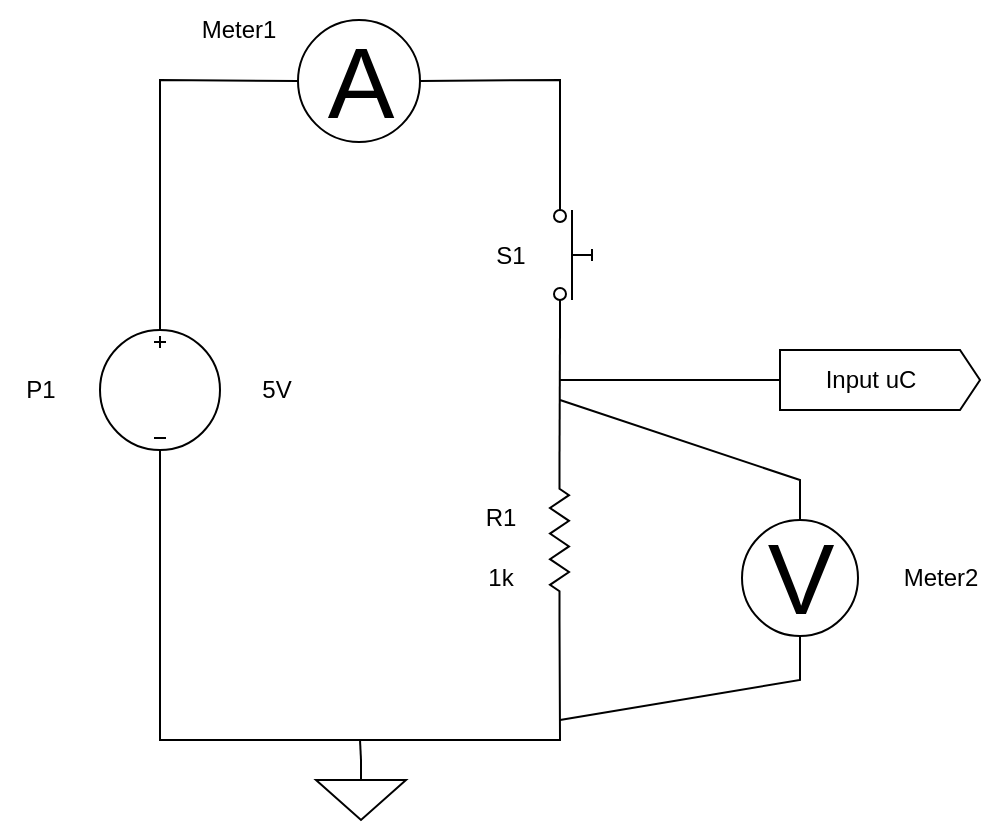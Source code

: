 <mxfile version="20.8.16" type="device"><diagram name="Página-1" id="3-eEOpJhiq3-GOGiaumN"><mxGraphModel dx="607" dy="367" grid="1" gridSize="10" guides="1" tooltips="1" connect="1" arrows="1" fold="1" page="1" pageScale="1" pageWidth="827" pageHeight="1169" math="0" shadow="0"><root><mxCell id="0"/><mxCell id="1" parent="0"/><mxCell id="NP1wsTV7qMddUzpKpG0j-4" value="" style="pointerEvents=1;verticalLabelPosition=bottom;shadow=0;dashed=0;align=center;html=1;verticalAlign=top;shape=mxgraph.electrical.signal_sources.source;aspect=fixed;points=[[0.5,0,0],[1,0.5,0],[0.5,1,0],[0,0.5,0]];elSignalType=dc3;" parent="1" vertex="1"><mxGeometry x="50" y="325" width="60" height="60" as="geometry"/></mxCell><mxCell id="NP1wsTV7qMddUzpKpG0j-11" value="" style="pointerEvents=1;verticalLabelPosition=bottom;shadow=0;dashed=0;align=center;html=1;verticalAlign=top;shape=mxgraph.electrical.signal_sources.signal_ground;" parent="1" vertex="1"><mxGeometry x="158" y="540" width="45" height="30" as="geometry"/></mxCell><mxCell id="NP1wsTV7qMddUzpKpG0j-37" value="R1" style="text;html=1;align=center;verticalAlign=middle;resizable=0;points=[];autosize=1;strokeColor=none;fillColor=none;" parent="1" vertex="1"><mxGeometry x="230" y="404" width="40" height="30" as="geometry"/></mxCell><mxCell id="NP1wsTV7qMddUzpKpG0j-42" value="1k" style="text;html=1;align=center;verticalAlign=middle;resizable=0;points=[];autosize=1;strokeColor=none;fillColor=none;" parent="1" vertex="1"><mxGeometry x="230" y="434" width="40" height="30" as="geometry"/></mxCell><mxCell id="NP1wsTV7qMddUzpKpG0j-46" value="Meter2" style="text;html=1;align=center;verticalAlign=middle;resizable=0;points=[];autosize=1;strokeColor=none;fillColor=none;" parent="1" vertex="1"><mxGeometry x="440" y="434" width="60" height="30" as="geometry"/></mxCell><mxCell id="NP1wsTV7qMddUzpKpG0j-48" value="P1" style="text;html=1;align=center;verticalAlign=middle;resizable=0;points=[];autosize=1;strokeColor=none;fillColor=none;" parent="1" vertex="1"><mxGeometry y="340" width="40" height="30" as="geometry"/></mxCell><mxCell id="NP1wsTV7qMddUzpKpG0j-50" value="A" style="verticalLabelPosition=middle;shadow=0;dashed=0;align=center;html=1;verticalAlign=middle;strokeWidth=1;shape=ellipse;aspect=fixed;fontSize=50;strokeColor=#000000;direction=south;" parent="1" vertex="1"><mxGeometry x="149" y="170" width="61" height="61" as="geometry"/></mxCell><mxCell id="NP1wsTV7qMddUzpKpG0j-53" value="V" style="verticalLabelPosition=middle;shadow=0;dashed=0;align=center;html=1;verticalAlign=middle;strokeWidth=1;shape=ellipse;aspect=fixed;fontSize=50;strokeColor=#000000;" parent="1" vertex="1"><mxGeometry x="371" y="420" width="58" height="58" as="geometry"/></mxCell><mxCell id="NP1wsTV7qMddUzpKpG0j-58" value="" style="endArrow=none;html=1;rounded=0;exitX=0.5;exitY=1;exitDx=0;exitDy=0;exitPerimeter=0;entryX=1;entryY=0.5;entryDx=0;entryDy=0;entryPerimeter=0;" parent="1" source="NP1wsTV7qMddUzpKpG0j-4" target="NP1wsTV7qMddUzpKpG0j-75" edge="1"><mxGeometry width="50" height="50" relative="1" as="geometry"><mxPoint x="100" y="560" as="sourcePoint"/><mxPoint x="170" y="470" as="targetPoint"/><Array as="points"><mxPoint x="80" y="530"/><mxPoint x="280" y="530"/></Array></mxGeometry></mxCell><mxCell id="NP1wsTV7qMddUzpKpG0j-68" value="Meter1" style="text;html=1;align=center;verticalAlign=middle;resizable=0;points=[];autosize=1;strokeColor=none;fillColor=none;" parent="1" vertex="1"><mxGeometry x="89" y="160" width="60" height="30" as="geometry"/></mxCell><mxCell id="NP1wsTV7qMddUzpKpG0j-70" value="5V" style="text;html=1;align=center;verticalAlign=middle;resizable=0;points=[];autosize=1;strokeColor=none;fillColor=none;" parent="1" vertex="1"><mxGeometry x="118" y="340" width="40" height="30" as="geometry"/></mxCell><mxCell id="NP1wsTV7qMddUzpKpG0j-75" value="" style="pointerEvents=1;verticalLabelPosition=bottom;shadow=0;dashed=0;align=center;html=1;verticalAlign=top;shape=mxgraph.electrical.resistors.resistor_2;strokeColor=#000000;direction=south;" parent="1" vertex="1"><mxGeometry x="275" y="390" width="9.5" height="80" as="geometry"/></mxCell><mxCell id="NP1wsTV7qMddUzpKpG0j-84" value="" style="endArrow=none;html=1;rounded=0;entryX=1;entryY=0.8;entryDx=0;entryDy=0;exitX=0;exitY=0.5;exitDx=0;exitDy=0;exitPerimeter=0;" parent="1" source="NP1wsTV7qMddUzpKpG0j-75" target="NP1wsTV7qMddUzpKpG0j-99" edge="1"><mxGeometry width="50" height="50" relative="1" as="geometry"><mxPoint x="180" y="340" as="sourcePoint"/><mxPoint x="210" y="320" as="targetPoint"/></mxGeometry></mxCell><mxCell id="NP1wsTV7qMddUzpKpG0j-89" value="" style="endArrow=none;html=1;rounded=0;entryX=0.5;entryY=0;entryDx=0;entryDy=0;" parent="1" target="NP1wsTV7qMddUzpKpG0j-53" edge="1"><mxGeometry width="50" height="50" relative="1" as="geometry"><mxPoint x="280" y="360" as="sourcePoint"/><mxPoint x="701" y="420" as="targetPoint"/><Array as="points"><mxPoint x="400" y="400"/></Array></mxGeometry></mxCell><mxCell id="NP1wsTV7qMddUzpKpG0j-91" value="" style="endArrow=none;html=1;rounded=0;entryX=0.5;entryY=1;entryDx=0;entryDy=0;" parent="1" target="NP1wsTV7qMddUzpKpG0j-53" edge="1"><mxGeometry width="50" height="50" relative="1" as="geometry"><mxPoint x="280" y="520" as="sourcePoint"/><mxPoint x="490" y="480" as="targetPoint"/><Array as="points"><mxPoint x="400" y="500"/></Array></mxGeometry></mxCell><mxCell id="NP1wsTV7qMddUzpKpG0j-92" value="S1" style="text;html=1;align=center;verticalAlign=middle;resizable=0;points=[];autosize=1;strokeColor=none;fillColor=none;" parent="1" vertex="1"><mxGeometry x="235" y="272.5" width="40" height="30" as="geometry"/></mxCell><mxCell id="NP1wsTV7qMddUzpKpG0j-99" value="" style="shape=mxgraph.electrical.electro-mechanical.pushbutton;aspect=fixed;elSwitchState=off;strokeColor=#000000;direction=south;" parent="1" vertex="1"><mxGeometry x="276" y="250" width="20" height="75" as="geometry"/></mxCell><mxCell id="NP1wsTV7qMddUzpKpG0j-101" value="" style="endArrow=none;html=1;rounded=0;exitX=0.5;exitY=0;exitDx=0;exitDy=0;exitPerimeter=0;entryX=0.5;entryY=1;entryDx=0;entryDy=0;" parent="1" source="NP1wsTV7qMddUzpKpG0j-4" target="NP1wsTV7qMddUzpKpG0j-50" edge="1"><mxGeometry width="50" height="50" relative="1" as="geometry"><mxPoint x="70" y="240" as="sourcePoint"/><mxPoint x="120" y="190" as="targetPoint"/><Array as="points"><mxPoint x="80" y="200"/></Array></mxGeometry></mxCell><mxCell id="NP1wsTV7qMddUzpKpG0j-102" value="" style="endArrow=none;html=1;rounded=0;exitX=0.5;exitY=0;exitDx=0;exitDy=0;entryX=0;entryY=0.8;entryDx=0;entryDy=0;" parent="1" source="NP1wsTV7qMddUzpKpG0j-50" target="NP1wsTV7qMddUzpKpG0j-99" edge="1"><mxGeometry width="50" height="50" relative="1" as="geometry"><mxPoint x="310" y="230" as="sourcePoint"/><mxPoint x="340" y="210" as="targetPoint"/><Array as="points"><mxPoint x="280" y="200"/></Array></mxGeometry></mxCell><mxCell id="NP1wsTV7qMddUzpKpG0j-103" value="" style="endArrow=none;html=1;rounded=0;exitX=0.5;exitY=0;exitDx=0;exitDy=0;exitPerimeter=0;" parent="1" source="NP1wsTV7qMddUzpKpG0j-11" edge="1"><mxGeometry width="50" height="50" relative="1" as="geometry"><mxPoint x="330" y="480" as="sourcePoint"/><mxPoint x="180" y="530" as="targetPoint"/></mxGeometry></mxCell><mxCell id="NP1wsTV7qMddUzpKpG0j-106" value="" style="group" parent="1" vertex="1" connectable="0"><mxGeometry x="390" y="335" width="100" height="30" as="geometry"/></mxCell><mxCell id="NP1wsTV7qMddUzpKpG0j-104" value="" style="shape=mxgraph.arrows2.arrow;verticalLabelPosition=bottom;shadow=0;dashed=0;align=center;html=1;verticalAlign=top;strokeWidth=1;dy=0;dx=10;notch=0;strokeColor=#000000;" parent="NP1wsTV7qMddUzpKpG0j-106" vertex="1"><mxGeometry width="100" height="30" as="geometry"/></mxCell><mxCell id="NP1wsTV7qMddUzpKpG0j-105" value="Input uC" style="text;html=1;align=center;verticalAlign=middle;resizable=0;points=[];autosize=1;strokeColor=none;fillColor=none;" parent="NP1wsTV7qMddUzpKpG0j-106" vertex="1"><mxGeometry x="10" width="70" height="30" as="geometry"/></mxCell><mxCell id="NP1wsTV7qMddUzpKpG0j-107" value="" style="endArrow=none;html=1;rounded=0;entryX=0;entryY=0.5;entryDx=0;entryDy=0;entryPerimeter=0;" parent="1" target="NP1wsTV7qMddUzpKpG0j-104" edge="1"><mxGeometry width="50" height="50" relative="1" as="geometry"><mxPoint x="280" y="350" as="sourcePoint"/><mxPoint x="370" y="360" as="targetPoint"/></mxGeometry></mxCell></root></mxGraphModel></diagram></mxfile>